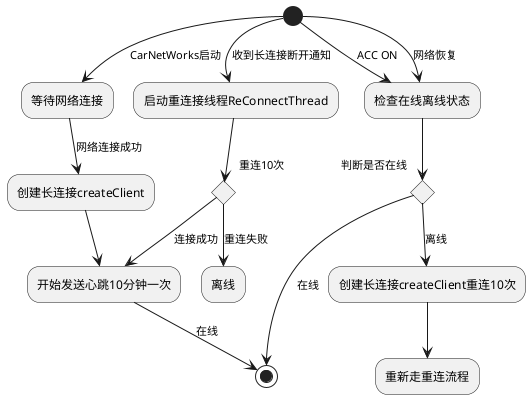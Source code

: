 @startuml
   (*) -->[CarNetWorks启动] "等待网络连接"
    --> [网络连接成功] "创建长连接createClient"
    -->"开始发送心跳10分钟一次"
    -->[在线](*)

  (*) -->[收到长连接断开通知] "启动重连接线程ReConnectThread"
      if "重连10次" then
         -->[连接成功] "开始发送心跳10分钟一次"
      else
         -->[重连失败] "离线"
      endif
   (*) -->[ACC ON ]  "检查在线离线状态"
       if "判断是否在线" then
          --> [在线](*)
       else
          --> [离线] "创建长连接createClient重连10次"
          --> "重新走重连流程"
       endif
    (*) --> [网络恢复] "检查在线离线状态"

@enduml
